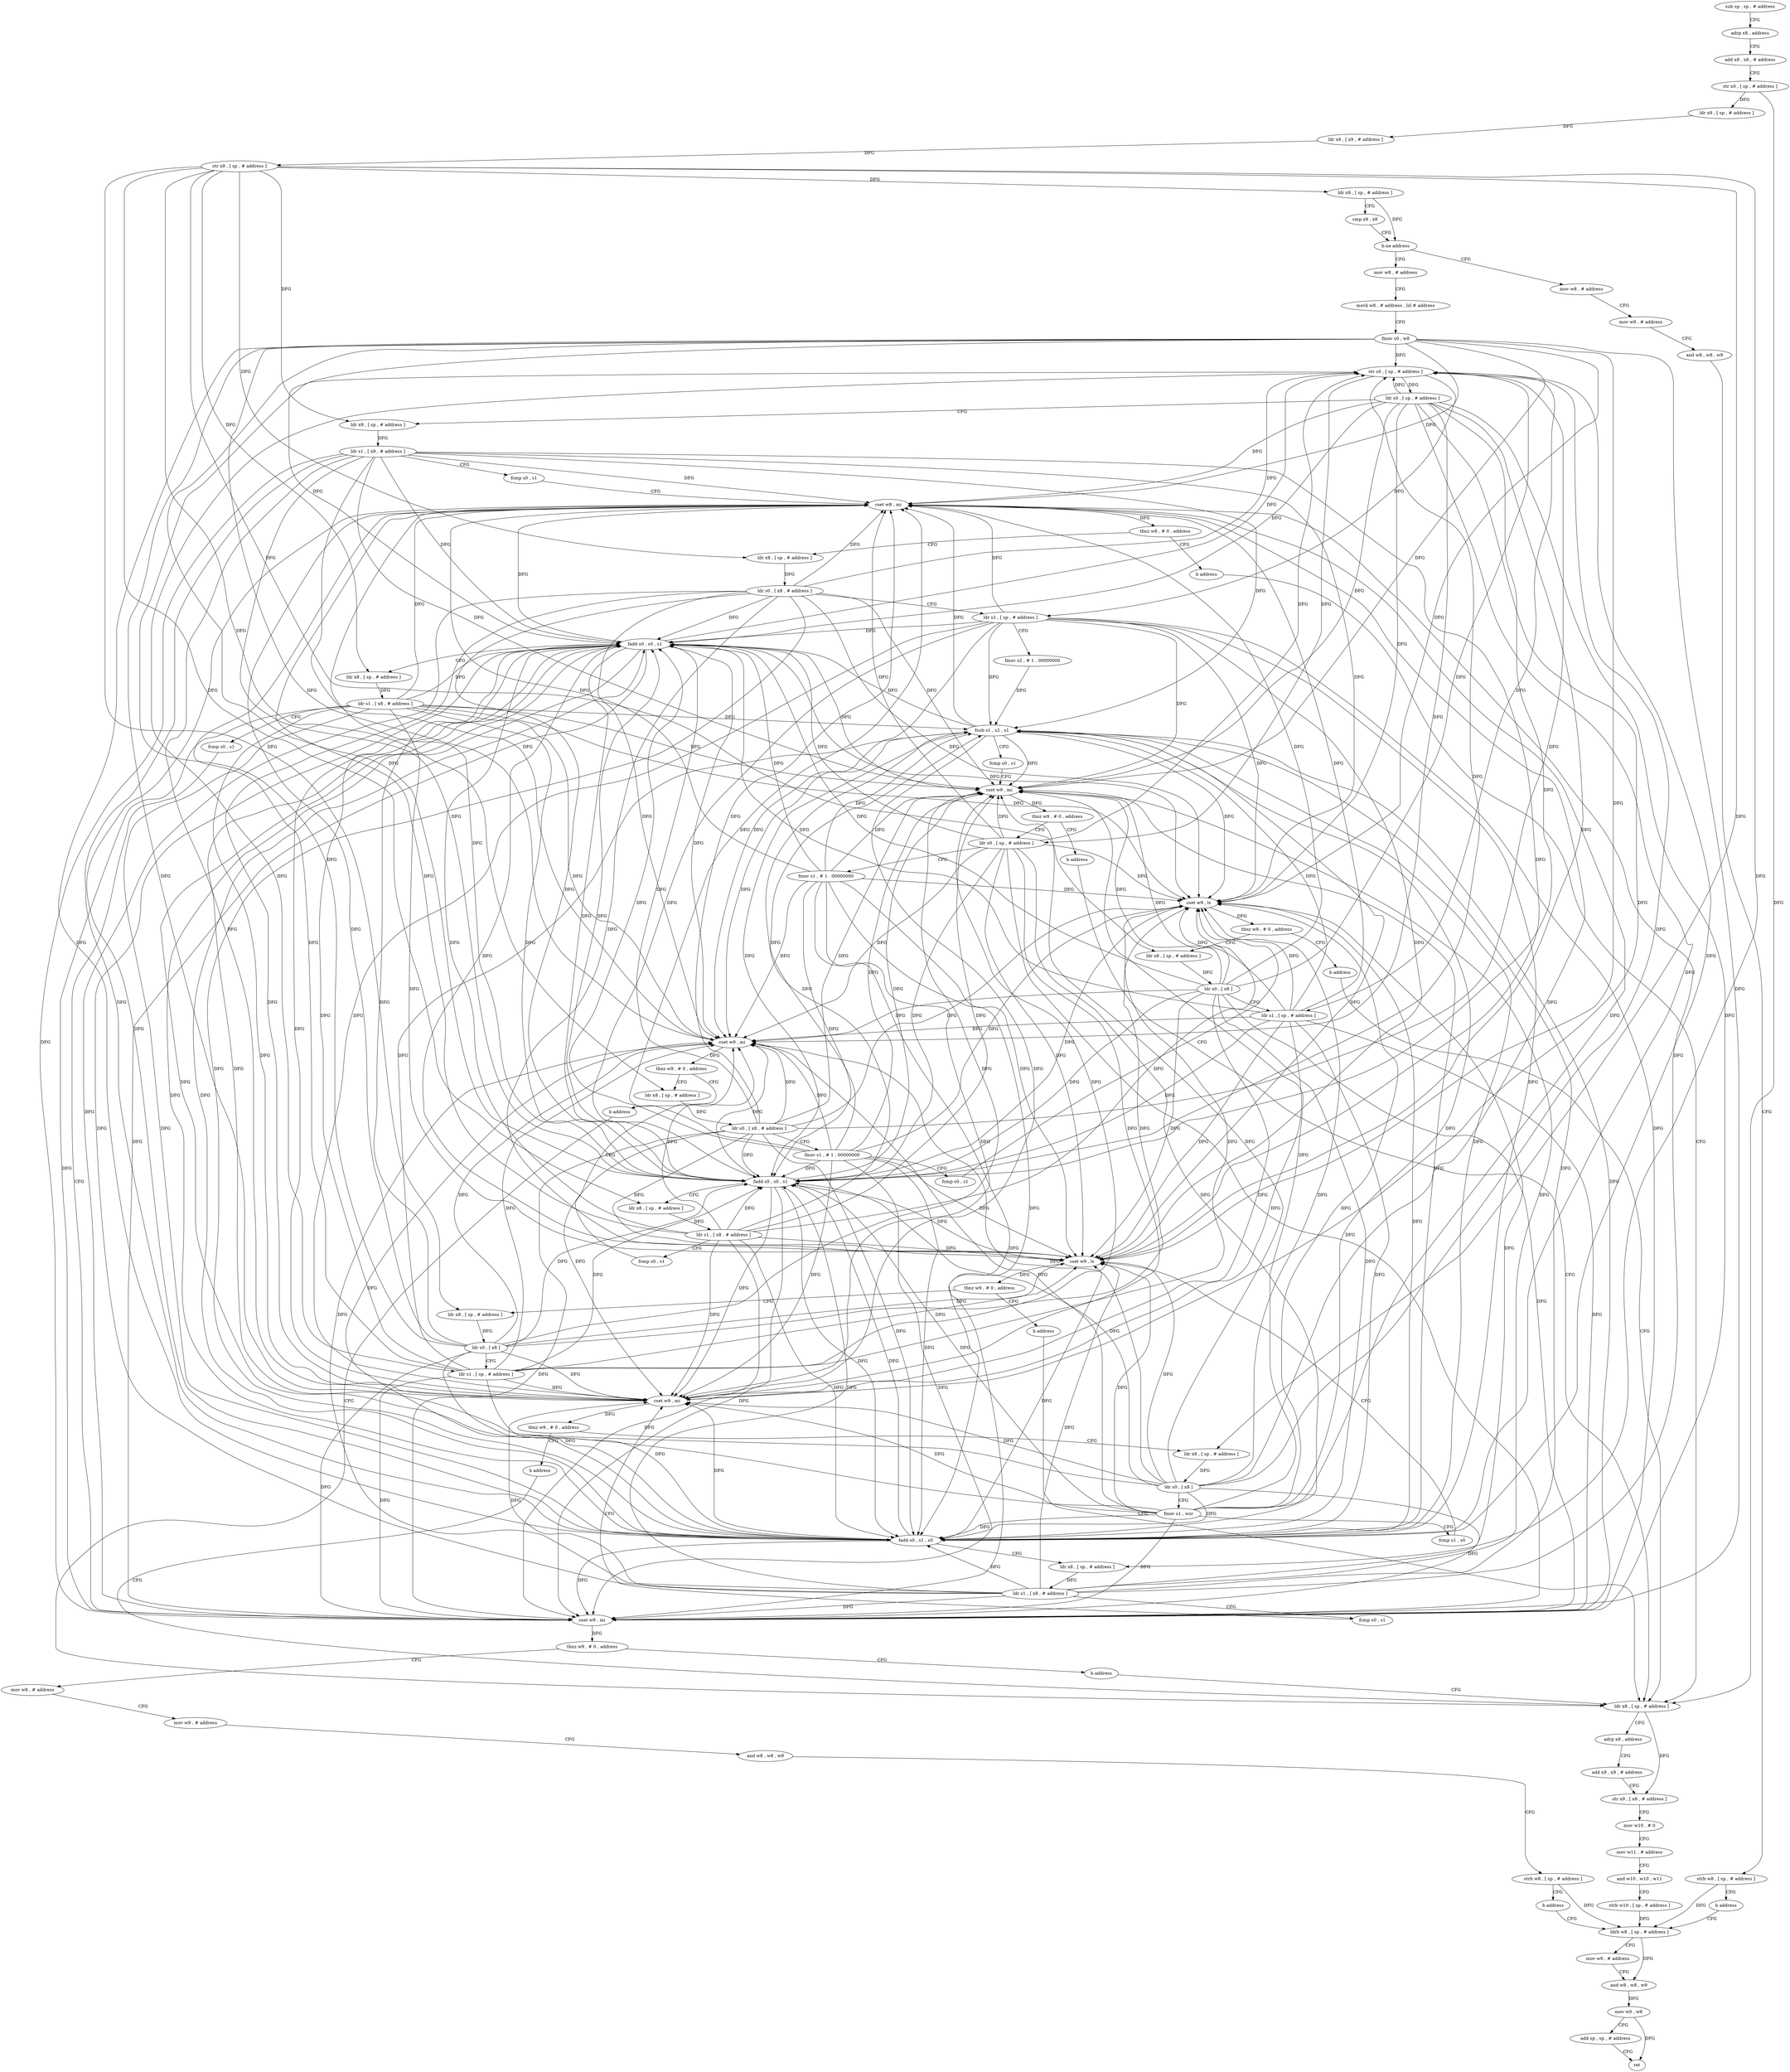 digraph "func" {
"4234440" [label = "sub sp , sp , # address" ]
"4234444" [label = "adrp x8 , address" ]
"4234448" [label = "add x8 , x8 , # address" ]
"4234452" [label = "str x0 , [ sp , # address ]" ]
"4234456" [label = "ldr x9 , [ sp , # address ]" ]
"4234460" [label = "ldr x9 , [ x9 , # address ]" ]
"4234464" [label = "str x9 , [ sp , # address ]" ]
"4234468" [label = "ldr x9 , [ sp , # address ]" ]
"4234472" [label = "cmp x9 , x8" ]
"4234476" [label = "b.ne address" ]
"4234500" [label = "mov w8 , # address" ]
"4234480" [label = "mov w8 , # address" ]
"4234504" [label = "movk w8 , # address , lsl # address" ]
"4234508" [label = "fmov s0 , w8" ]
"4234512" [label = "str s0 , [ sp , # address ]" ]
"4234516" [label = "ldr s0 , [ sp , # address ]" ]
"4234520" [label = "ldr x9 , [ sp , # address ]" ]
"4234524" [label = "ldr s1 , [ x9 , # address ]" ]
"4234528" [label = "fcmp s0 , s1" ]
"4234532" [label = "cset w8 , mi" ]
"4234536" [label = "tbnz w8 , # 0 , address" ]
"4234544" [label = "ldr x8 , [ sp , # address ]" ]
"4234540" [label = "b address" ]
"4234484" [label = "mov w9 , # address" ]
"4234488" [label = "and w8 , w8 , w9" ]
"4234492" [label = "strb w8 , [ sp , # address ]" ]
"4234496" [label = "b address" ]
"4234804" [label = "ldrb w8 , [ sp , # address ]" ]
"4234548" [label = "ldr s0 , [ x8 , # address ]" ]
"4234552" [label = "ldr s1 , [ sp , # address ]" ]
"4234556" [label = "fmov s2 , # 1 . 00000000" ]
"4234560" [label = "fsub s1 , s2 , s1" ]
"4234564" [label = "fcmp s0 , s1" ]
"4234568" [label = "cset w9 , mi" ]
"4234572" [label = "tbnz w9 , # 0 , address" ]
"4234580" [label = "ldr s0 , [ sp , # address ]" ]
"4234576" [label = "b address" ]
"4234772" [label = "ldr x8 , [ sp , # address ]" ]
"4234808" [label = "mov w9 , # address" ]
"4234812" [label = "and w8 , w8 , w9" ]
"4234816" [label = "mov w0 , w8" ]
"4234820" [label = "add sp , sp , # address" ]
"4234824" [label = "ret" ]
"4234584" [label = "fmov s1 , # 1 . 00000000" ]
"4234588" [label = "fadd s0 , s1 , s0" ]
"4234592" [label = "ldr x8 , [ sp , # address ]" ]
"4234596" [label = "ldr s1 , [ x8 , # address ]" ]
"4234600" [label = "fcmp s0 , s1" ]
"4234604" [label = "cset w9 , mi" ]
"4234608" [label = "tbnz w9 , # 0 , address" ]
"4234616" [label = "ldr x8 , [ sp , # address ]" ]
"4234612" [label = "b address" ]
"4234776" [label = "adrp x9 , address" ]
"4234780" [label = "add x9 , x9 , # address" ]
"4234784" [label = "str x9 , [ x8 , # address ]" ]
"4234788" [label = "mov w10 , # 0" ]
"4234792" [label = "mov w11 , # address" ]
"4234796" [label = "and w10 , w10 , w11" ]
"4234800" [label = "strb w10 , [ sp , # address ]" ]
"4234620" [label = "ldr s0 , [ x8 ]" ]
"4234624" [label = "fmov s1 , wzr" ]
"4234628" [label = "fcmp s1 , s0" ]
"4234632" [label = "cset w9 , ls" ]
"4234636" [label = "tbnz w9 , # 0 , address" ]
"4234644" [label = "ldr x8 , [ sp , # address ]" ]
"4234640" [label = "b address" ]
"4234648" [label = "ldr s0 , [ x8 ]" ]
"4234652" [label = "ldr s1 , [ sp , # address ]" ]
"4234656" [label = "fadd s0 , s0 , s1" ]
"4234660" [label = "ldr x8 , [ sp , # address ]" ]
"4234664" [label = "ldr s1 , [ x8 , # address ]" ]
"4234668" [label = "fcmp s0 , s1" ]
"4234672" [label = "cset w9 , mi" ]
"4234676" [label = "tbnz w9 , # 0 , address" ]
"4234684" [label = "ldr x8 , [ sp , # address ]" ]
"4234680" [label = "b address" ]
"4234688" [label = "ldr s0 , [ x8 , # address ]" ]
"4234692" [label = "fmov s1 , # 1 . 00000000" ]
"4234696" [label = "fcmp s0 , s1" ]
"4234700" [label = "cset w9 , ls" ]
"4234704" [label = "tbnz w9 , # 0 , address" ]
"4234712" [label = "ldr x8 , [ sp , # address ]" ]
"4234708" [label = "b address" ]
"4234716" [label = "ldr s0 , [ x8 ]" ]
"4234720" [label = "ldr s1 , [ sp , # address ]" ]
"4234724" [label = "fadd s0 , s0 , s1" ]
"4234728" [label = "ldr x8 , [ sp , # address ]" ]
"4234732" [label = "ldr s1 , [ x8 , # address ]" ]
"4234736" [label = "fcmp s0 , s1" ]
"4234740" [label = "cset w9 , mi" ]
"4234744" [label = "tbnz w9 , # 0 , address" ]
"4234752" [label = "mov w8 , # address" ]
"4234748" [label = "b address" ]
"4234756" [label = "mov w9 , # address" ]
"4234760" [label = "and w8 , w8 , w9" ]
"4234764" [label = "strb w8 , [ sp , # address ]" ]
"4234768" [label = "b address" ]
"4234440" -> "4234444" [ label = "CFG" ]
"4234444" -> "4234448" [ label = "CFG" ]
"4234448" -> "4234452" [ label = "CFG" ]
"4234452" -> "4234456" [ label = "DFG" ]
"4234452" -> "4234772" [ label = "DFG" ]
"4234456" -> "4234460" [ label = "DFG" ]
"4234460" -> "4234464" [ label = "DFG" ]
"4234464" -> "4234468" [ label = "DFG" ]
"4234464" -> "4234520" [ label = "DFG" ]
"4234464" -> "4234544" [ label = "DFG" ]
"4234464" -> "4234592" [ label = "DFG" ]
"4234464" -> "4234616" [ label = "DFG" ]
"4234464" -> "4234644" [ label = "DFG" ]
"4234464" -> "4234660" [ label = "DFG" ]
"4234464" -> "4234684" [ label = "DFG" ]
"4234464" -> "4234712" [ label = "DFG" ]
"4234464" -> "4234728" [ label = "DFG" ]
"4234468" -> "4234472" [ label = "CFG" ]
"4234468" -> "4234476" [ label = "DFG" ]
"4234472" -> "4234476" [ label = "CFG" ]
"4234476" -> "4234500" [ label = "CFG" ]
"4234476" -> "4234480" [ label = "CFG" ]
"4234500" -> "4234504" [ label = "CFG" ]
"4234480" -> "4234484" [ label = "CFG" ]
"4234504" -> "4234508" [ label = "CFG" ]
"4234508" -> "4234512" [ label = "DFG" ]
"4234508" -> "4234532" [ label = "DFG" ]
"4234508" -> "4234568" [ label = "DFG" ]
"4234508" -> "4234588" [ label = "DFG" ]
"4234508" -> "4234604" [ label = "DFG" ]
"4234508" -> "4234632" [ label = "DFG" ]
"4234508" -> "4234656" [ label = "DFG" ]
"4234508" -> "4234672" [ label = "DFG" ]
"4234508" -> "4234700" [ label = "DFG" ]
"4234508" -> "4234724" [ label = "DFG" ]
"4234508" -> "4234740" [ label = "DFG" ]
"4234512" -> "4234516" [ label = "DFG" ]
"4234512" -> "4234552" [ label = "DFG" ]
"4234512" -> "4234580" [ label = "DFG" ]
"4234512" -> "4234652" [ label = "DFG" ]
"4234512" -> "4234720" [ label = "DFG" ]
"4234516" -> "4234520" [ label = "CFG" ]
"4234516" -> "4234512" [ label = "DFG" ]
"4234516" -> "4234532" [ label = "DFG" ]
"4234516" -> "4234568" [ label = "DFG" ]
"4234516" -> "4234588" [ label = "DFG" ]
"4234516" -> "4234604" [ label = "DFG" ]
"4234516" -> "4234632" [ label = "DFG" ]
"4234516" -> "4234656" [ label = "DFG" ]
"4234516" -> "4234672" [ label = "DFG" ]
"4234516" -> "4234700" [ label = "DFG" ]
"4234516" -> "4234724" [ label = "DFG" ]
"4234516" -> "4234740" [ label = "DFG" ]
"4234520" -> "4234524" [ label = "DFG" ]
"4234524" -> "4234528" [ label = "CFG" ]
"4234524" -> "4234532" [ label = "DFG" ]
"4234524" -> "4234560" [ label = "DFG" ]
"4234524" -> "4234568" [ label = "DFG" ]
"4234524" -> "4234588" [ label = "DFG" ]
"4234524" -> "4234604" [ label = "DFG" ]
"4234524" -> "4234632" [ label = "DFG" ]
"4234524" -> "4234656" [ label = "DFG" ]
"4234524" -> "4234672" [ label = "DFG" ]
"4234524" -> "4234700" [ label = "DFG" ]
"4234524" -> "4234724" [ label = "DFG" ]
"4234524" -> "4234740" [ label = "DFG" ]
"4234528" -> "4234532" [ label = "CFG" ]
"4234532" -> "4234536" [ label = "DFG" ]
"4234536" -> "4234544" [ label = "CFG" ]
"4234536" -> "4234540" [ label = "CFG" ]
"4234544" -> "4234548" [ label = "DFG" ]
"4234540" -> "4234772" [ label = "CFG" ]
"4234484" -> "4234488" [ label = "CFG" ]
"4234488" -> "4234492" [ label = "CFG" ]
"4234492" -> "4234496" [ label = "CFG" ]
"4234492" -> "4234804" [ label = "DFG" ]
"4234496" -> "4234804" [ label = "CFG" ]
"4234804" -> "4234808" [ label = "CFG" ]
"4234804" -> "4234812" [ label = "DFG" ]
"4234548" -> "4234552" [ label = "CFG" ]
"4234548" -> "4234512" [ label = "DFG" ]
"4234548" -> "4234532" [ label = "DFG" ]
"4234548" -> "4234568" [ label = "DFG" ]
"4234548" -> "4234588" [ label = "DFG" ]
"4234548" -> "4234604" [ label = "DFG" ]
"4234548" -> "4234632" [ label = "DFG" ]
"4234548" -> "4234656" [ label = "DFG" ]
"4234548" -> "4234672" [ label = "DFG" ]
"4234548" -> "4234700" [ label = "DFG" ]
"4234548" -> "4234724" [ label = "DFG" ]
"4234548" -> "4234740" [ label = "DFG" ]
"4234552" -> "4234556" [ label = "CFG" ]
"4234552" -> "4234532" [ label = "DFG" ]
"4234552" -> "4234560" [ label = "DFG" ]
"4234552" -> "4234568" [ label = "DFG" ]
"4234552" -> "4234588" [ label = "DFG" ]
"4234552" -> "4234604" [ label = "DFG" ]
"4234552" -> "4234632" [ label = "DFG" ]
"4234552" -> "4234656" [ label = "DFG" ]
"4234552" -> "4234672" [ label = "DFG" ]
"4234552" -> "4234700" [ label = "DFG" ]
"4234552" -> "4234724" [ label = "DFG" ]
"4234552" -> "4234740" [ label = "DFG" ]
"4234556" -> "4234560" [ label = "DFG" ]
"4234560" -> "4234564" [ label = "CFG" ]
"4234560" -> "4234532" [ label = "DFG" ]
"4234560" -> "4234568" [ label = "DFG" ]
"4234560" -> "4234588" [ label = "DFG" ]
"4234560" -> "4234604" [ label = "DFG" ]
"4234560" -> "4234632" [ label = "DFG" ]
"4234560" -> "4234656" [ label = "DFG" ]
"4234560" -> "4234672" [ label = "DFG" ]
"4234560" -> "4234700" [ label = "DFG" ]
"4234560" -> "4234724" [ label = "DFG" ]
"4234560" -> "4234740" [ label = "DFG" ]
"4234564" -> "4234568" [ label = "CFG" ]
"4234568" -> "4234572" [ label = "DFG" ]
"4234572" -> "4234580" [ label = "CFG" ]
"4234572" -> "4234576" [ label = "CFG" ]
"4234580" -> "4234584" [ label = "CFG" ]
"4234580" -> "4234512" [ label = "DFG" ]
"4234580" -> "4234532" [ label = "DFG" ]
"4234580" -> "4234568" [ label = "DFG" ]
"4234580" -> "4234588" [ label = "DFG" ]
"4234580" -> "4234604" [ label = "DFG" ]
"4234580" -> "4234632" [ label = "DFG" ]
"4234580" -> "4234656" [ label = "DFG" ]
"4234580" -> "4234672" [ label = "DFG" ]
"4234580" -> "4234700" [ label = "DFG" ]
"4234580" -> "4234724" [ label = "DFG" ]
"4234580" -> "4234740" [ label = "DFG" ]
"4234576" -> "4234772" [ label = "CFG" ]
"4234772" -> "4234776" [ label = "CFG" ]
"4234772" -> "4234784" [ label = "DFG" ]
"4234808" -> "4234812" [ label = "CFG" ]
"4234812" -> "4234816" [ label = "DFG" ]
"4234816" -> "4234820" [ label = "CFG" ]
"4234816" -> "4234824" [ label = "DFG" ]
"4234820" -> "4234824" [ label = "CFG" ]
"4234584" -> "4234588" [ label = "DFG" ]
"4234584" -> "4234532" [ label = "DFG" ]
"4234584" -> "4234560" [ label = "DFG" ]
"4234584" -> "4234568" [ label = "DFG" ]
"4234584" -> "4234604" [ label = "DFG" ]
"4234584" -> "4234632" [ label = "DFG" ]
"4234584" -> "4234656" [ label = "DFG" ]
"4234584" -> "4234672" [ label = "DFG" ]
"4234584" -> "4234700" [ label = "DFG" ]
"4234584" -> "4234724" [ label = "DFG" ]
"4234584" -> "4234740" [ label = "DFG" ]
"4234588" -> "4234592" [ label = "CFG" ]
"4234588" -> "4234512" [ label = "DFG" ]
"4234588" -> "4234532" [ label = "DFG" ]
"4234588" -> "4234568" [ label = "DFG" ]
"4234588" -> "4234604" [ label = "DFG" ]
"4234588" -> "4234632" [ label = "DFG" ]
"4234588" -> "4234656" [ label = "DFG" ]
"4234588" -> "4234672" [ label = "DFG" ]
"4234588" -> "4234700" [ label = "DFG" ]
"4234588" -> "4234724" [ label = "DFG" ]
"4234588" -> "4234740" [ label = "DFG" ]
"4234592" -> "4234596" [ label = "DFG" ]
"4234596" -> "4234600" [ label = "CFG" ]
"4234596" -> "4234532" [ label = "DFG" ]
"4234596" -> "4234560" [ label = "DFG" ]
"4234596" -> "4234568" [ label = "DFG" ]
"4234596" -> "4234588" [ label = "DFG" ]
"4234596" -> "4234604" [ label = "DFG" ]
"4234596" -> "4234632" [ label = "DFG" ]
"4234596" -> "4234656" [ label = "DFG" ]
"4234596" -> "4234672" [ label = "DFG" ]
"4234596" -> "4234700" [ label = "DFG" ]
"4234596" -> "4234724" [ label = "DFG" ]
"4234596" -> "4234740" [ label = "DFG" ]
"4234600" -> "4234604" [ label = "CFG" ]
"4234604" -> "4234608" [ label = "DFG" ]
"4234608" -> "4234616" [ label = "CFG" ]
"4234608" -> "4234612" [ label = "CFG" ]
"4234616" -> "4234620" [ label = "DFG" ]
"4234612" -> "4234772" [ label = "CFG" ]
"4234776" -> "4234780" [ label = "CFG" ]
"4234780" -> "4234784" [ label = "CFG" ]
"4234784" -> "4234788" [ label = "CFG" ]
"4234788" -> "4234792" [ label = "CFG" ]
"4234792" -> "4234796" [ label = "CFG" ]
"4234796" -> "4234800" [ label = "CFG" ]
"4234800" -> "4234804" [ label = "DFG" ]
"4234620" -> "4234624" [ label = "CFG" ]
"4234620" -> "4234512" [ label = "DFG" ]
"4234620" -> "4234588" [ label = "DFG" ]
"4234620" -> "4234532" [ label = "DFG" ]
"4234620" -> "4234568" [ label = "DFG" ]
"4234620" -> "4234604" [ label = "DFG" ]
"4234620" -> "4234632" [ label = "DFG" ]
"4234620" -> "4234656" [ label = "DFG" ]
"4234620" -> "4234672" [ label = "DFG" ]
"4234620" -> "4234700" [ label = "DFG" ]
"4234620" -> "4234724" [ label = "DFG" ]
"4234620" -> "4234740" [ label = "DFG" ]
"4234624" -> "4234628" [ label = "CFG" ]
"4234624" -> "4234532" [ label = "DFG" ]
"4234624" -> "4234560" [ label = "DFG" ]
"4234624" -> "4234568" [ label = "DFG" ]
"4234624" -> "4234604" [ label = "DFG" ]
"4234624" -> "4234588" [ label = "DFG" ]
"4234624" -> "4234632" [ label = "DFG" ]
"4234624" -> "4234656" [ label = "DFG" ]
"4234624" -> "4234672" [ label = "DFG" ]
"4234624" -> "4234700" [ label = "DFG" ]
"4234624" -> "4234724" [ label = "DFG" ]
"4234624" -> "4234740" [ label = "DFG" ]
"4234628" -> "4234632" [ label = "CFG" ]
"4234632" -> "4234636" [ label = "DFG" ]
"4234636" -> "4234644" [ label = "CFG" ]
"4234636" -> "4234640" [ label = "CFG" ]
"4234644" -> "4234648" [ label = "DFG" ]
"4234640" -> "4234772" [ label = "CFG" ]
"4234648" -> "4234652" [ label = "CFG" ]
"4234648" -> "4234512" [ label = "DFG" ]
"4234648" -> "4234588" [ label = "DFG" ]
"4234648" -> "4234632" [ label = "DFG" ]
"4234648" -> "4234532" [ label = "DFG" ]
"4234648" -> "4234568" [ label = "DFG" ]
"4234648" -> "4234604" [ label = "DFG" ]
"4234648" -> "4234656" [ label = "DFG" ]
"4234648" -> "4234672" [ label = "DFG" ]
"4234648" -> "4234700" [ label = "DFG" ]
"4234648" -> "4234724" [ label = "DFG" ]
"4234648" -> "4234740" [ label = "DFG" ]
"4234652" -> "4234656" [ label = "DFG" ]
"4234652" -> "4234532" [ label = "DFG" ]
"4234652" -> "4234560" [ label = "DFG" ]
"4234652" -> "4234568" [ label = "DFG" ]
"4234652" -> "4234604" [ label = "DFG" ]
"4234652" -> "4234588" [ label = "DFG" ]
"4234652" -> "4234632" [ label = "DFG" ]
"4234652" -> "4234672" [ label = "DFG" ]
"4234652" -> "4234700" [ label = "DFG" ]
"4234652" -> "4234724" [ label = "DFG" ]
"4234652" -> "4234740" [ label = "DFG" ]
"4234656" -> "4234660" [ label = "CFG" ]
"4234656" -> "4234512" [ label = "DFG" ]
"4234656" -> "4234588" [ label = "DFG" ]
"4234656" -> "4234632" [ label = "DFG" ]
"4234656" -> "4234532" [ label = "DFG" ]
"4234656" -> "4234568" [ label = "DFG" ]
"4234656" -> "4234604" [ label = "DFG" ]
"4234656" -> "4234672" [ label = "DFG" ]
"4234656" -> "4234700" [ label = "DFG" ]
"4234656" -> "4234724" [ label = "DFG" ]
"4234656" -> "4234740" [ label = "DFG" ]
"4234660" -> "4234664" [ label = "DFG" ]
"4234664" -> "4234668" [ label = "CFG" ]
"4234664" -> "4234532" [ label = "DFG" ]
"4234664" -> "4234560" [ label = "DFG" ]
"4234664" -> "4234568" [ label = "DFG" ]
"4234664" -> "4234604" [ label = "DFG" ]
"4234664" -> "4234656" [ label = "DFG" ]
"4234664" -> "4234588" [ label = "DFG" ]
"4234664" -> "4234632" [ label = "DFG" ]
"4234664" -> "4234672" [ label = "DFG" ]
"4234664" -> "4234700" [ label = "DFG" ]
"4234664" -> "4234724" [ label = "DFG" ]
"4234664" -> "4234740" [ label = "DFG" ]
"4234668" -> "4234672" [ label = "CFG" ]
"4234672" -> "4234676" [ label = "DFG" ]
"4234676" -> "4234684" [ label = "CFG" ]
"4234676" -> "4234680" [ label = "CFG" ]
"4234684" -> "4234688" [ label = "DFG" ]
"4234680" -> "4234772" [ label = "CFG" ]
"4234688" -> "4234692" [ label = "CFG" ]
"4234688" -> "4234512" [ label = "DFG" ]
"4234688" -> "4234588" [ label = "DFG" ]
"4234688" -> "4234632" [ label = "DFG" ]
"4234688" -> "4234532" [ label = "DFG" ]
"4234688" -> "4234568" [ label = "DFG" ]
"4234688" -> "4234604" [ label = "DFG" ]
"4234688" -> "4234656" [ label = "DFG" ]
"4234688" -> "4234672" [ label = "DFG" ]
"4234688" -> "4234700" [ label = "DFG" ]
"4234688" -> "4234724" [ label = "DFG" ]
"4234688" -> "4234740" [ label = "DFG" ]
"4234692" -> "4234696" [ label = "CFG" ]
"4234692" -> "4234532" [ label = "DFG" ]
"4234692" -> "4234560" [ label = "DFG" ]
"4234692" -> "4234568" [ label = "DFG" ]
"4234692" -> "4234604" [ label = "DFG" ]
"4234692" -> "4234656" [ label = "DFG" ]
"4234692" -> "4234672" [ label = "DFG" ]
"4234692" -> "4234588" [ label = "DFG" ]
"4234692" -> "4234632" [ label = "DFG" ]
"4234692" -> "4234700" [ label = "DFG" ]
"4234692" -> "4234724" [ label = "DFG" ]
"4234692" -> "4234740" [ label = "DFG" ]
"4234696" -> "4234700" [ label = "CFG" ]
"4234700" -> "4234704" [ label = "DFG" ]
"4234704" -> "4234712" [ label = "CFG" ]
"4234704" -> "4234708" [ label = "CFG" ]
"4234712" -> "4234716" [ label = "DFG" ]
"4234708" -> "4234772" [ label = "CFG" ]
"4234716" -> "4234720" [ label = "CFG" ]
"4234716" -> "4234512" [ label = "DFG" ]
"4234716" -> "4234588" [ label = "DFG" ]
"4234716" -> "4234632" [ label = "DFG" ]
"4234716" -> "4234532" [ label = "DFG" ]
"4234716" -> "4234568" [ label = "DFG" ]
"4234716" -> "4234604" [ label = "DFG" ]
"4234716" -> "4234656" [ label = "DFG" ]
"4234716" -> "4234672" [ label = "DFG" ]
"4234716" -> "4234700" [ label = "DFG" ]
"4234716" -> "4234724" [ label = "DFG" ]
"4234716" -> "4234740" [ label = "DFG" ]
"4234720" -> "4234724" [ label = "DFG" ]
"4234720" -> "4234532" [ label = "DFG" ]
"4234720" -> "4234560" [ label = "DFG" ]
"4234720" -> "4234568" [ label = "DFG" ]
"4234720" -> "4234604" [ label = "DFG" ]
"4234720" -> "4234656" [ label = "DFG" ]
"4234720" -> "4234672" [ label = "DFG" ]
"4234720" -> "4234700" [ label = "DFG" ]
"4234720" -> "4234588" [ label = "DFG" ]
"4234720" -> "4234632" [ label = "DFG" ]
"4234720" -> "4234740" [ label = "DFG" ]
"4234724" -> "4234728" [ label = "CFG" ]
"4234724" -> "4234512" [ label = "DFG" ]
"4234724" -> "4234588" [ label = "DFG" ]
"4234724" -> "4234632" [ label = "DFG" ]
"4234724" -> "4234532" [ label = "DFG" ]
"4234724" -> "4234568" [ label = "DFG" ]
"4234724" -> "4234604" [ label = "DFG" ]
"4234724" -> "4234656" [ label = "DFG" ]
"4234724" -> "4234672" [ label = "DFG" ]
"4234724" -> "4234700" [ label = "DFG" ]
"4234724" -> "4234740" [ label = "DFG" ]
"4234728" -> "4234732" [ label = "DFG" ]
"4234732" -> "4234736" [ label = "CFG" ]
"4234732" -> "4234532" [ label = "DFG" ]
"4234732" -> "4234560" [ label = "DFG" ]
"4234732" -> "4234568" [ label = "DFG" ]
"4234732" -> "4234604" [ label = "DFG" ]
"4234732" -> "4234656" [ label = "DFG" ]
"4234732" -> "4234672" [ label = "DFG" ]
"4234732" -> "4234700" [ label = "DFG" ]
"4234732" -> "4234724" [ label = "DFG" ]
"4234732" -> "4234588" [ label = "DFG" ]
"4234732" -> "4234632" [ label = "DFG" ]
"4234732" -> "4234740" [ label = "DFG" ]
"4234736" -> "4234740" [ label = "CFG" ]
"4234740" -> "4234744" [ label = "DFG" ]
"4234744" -> "4234752" [ label = "CFG" ]
"4234744" -> "4234748" [ label = "CFG" ]
"4234752" -> "4234756" [ label = "CFG" ]
"4234748" -> "4234772" [ label = "CFG" ]
"4234756" -> "4234760" [ label = "CFG" ]
"4234760" -> "4234764" [ label = "CFG" ]
"4234764" -> "4234768" [ label = "CFG" ]
"4234764" -> "4234804" [ label = "DFG" ]
"4234768" -> "4234804" [ label = "CFG" ]
}
